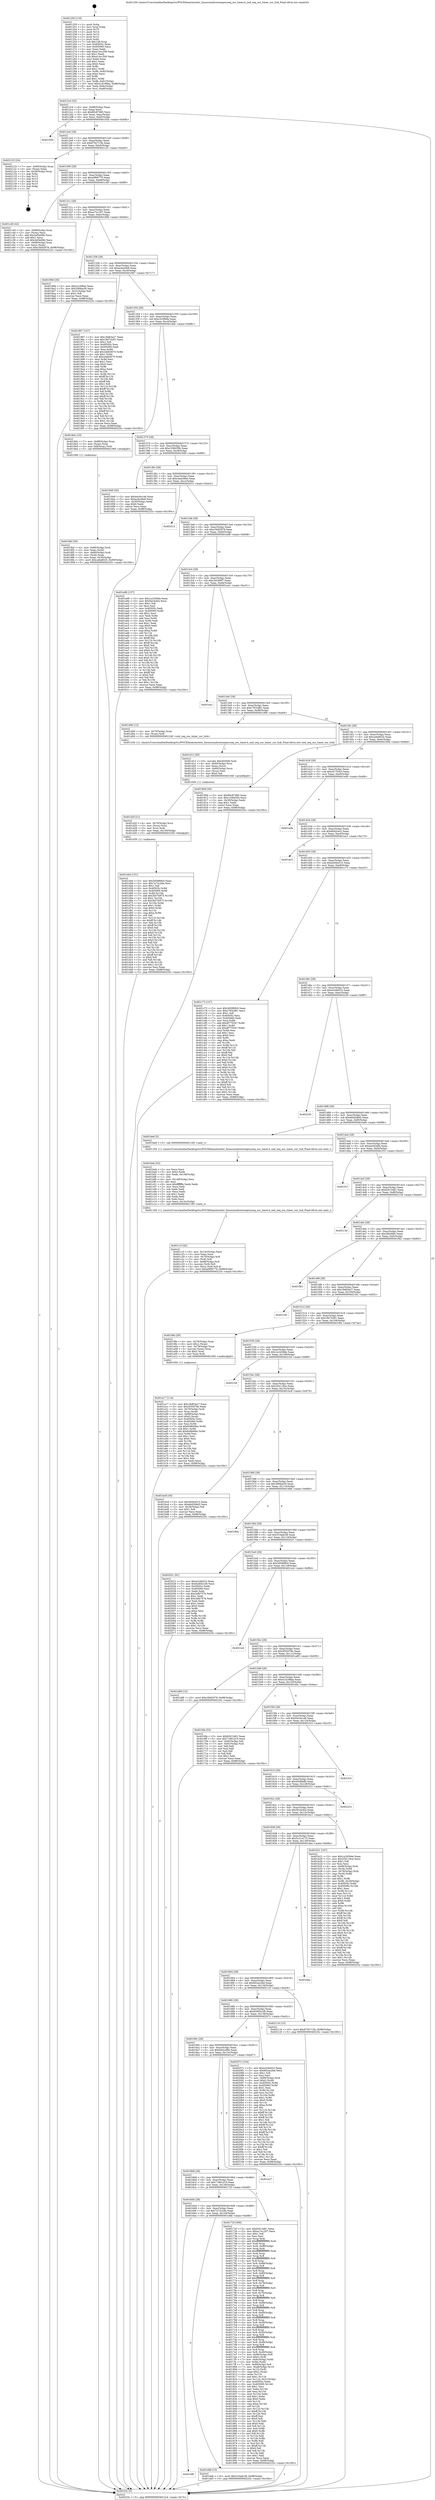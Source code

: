 digraph "0x401250" {
  label = "0x401250 (/mnt/c/Users/mathe/Desktop/tcc/POCII/binaries/extr_linuxsoundcoreseqossseq_oss_timer.h_snd_seq_oss_timer_cur_tick_Final-ollvm.out::main(0))"
  labelloc = "t"
  node[shape=record]

  Entry [label="",width=0.3,height=0.3,shape=circle,fillcolor=black,style=filled]
  "0x4012c4" [label="{
     0x4012c4 [32]\l
     | [instrs]\l
     &nbsp;&nbsp;0x4012c4 \<+6\>: mov -0x98(%rbp),%eax\l
     &nbsp;&nbsp;0x4012ca \<+2\>: mov %eax,%ecx\l
     &nbsp;&nbsp;0x4012cc \<+6\>: sub $0x80c87d85,%ecx\l
     &nbsp;&nbsp;0x4012d2 \<+6\>: mov %eax,-0xac(%rbp)\l
     &nbsp;&nbsp;0x4012d8 \<+6\>: mov %ecx,-0xb0(%rbp)\l
     &nbsp;&nbsp;0x4012de \<+6\>: je 000000000040192b \<main+0x6db\>\l
  }"]
  "0x40192b" [label="{
     0x40192b\l
  }", style=dashed]
  "0x4012e4" [label="{
     0x4012e4 [28]\l
     | [instrs]\l
     &nbsp;&nbsp;0x4012e4 \<+5\>: jmp 00000000004012e9 \<main+0x99\>\l
     &nbsp;&nbsp;0x4012e9 \<+6\>: mov -0xac(%rbp),%eax\l
     &nbsp;&nbsp;0x4012ef \<+5\>: sub $0x8792713b,%eax\l
     &nbsp;&nbsp;0x4012f4 \<+6\>: mov %eax,-0xb4(%rbp)\l
     &nbsp;&nbsp;0x4012fa \<+6\>: je 0000000000402125 \<main+0xed5\>\l
  }"]
  Exit [label="",width=0.3,height=0.3,shape=circle,fillcolor=black,style=filled,peripheries=2]
  "0x402125" [label="{
     0x402125 [24]\l
     | [instrs]\l
     &nbsp;&nbsp;0x402125 \<+7\>: mov -0x90(%rbp),%rax\l
     &nbsp;&nbsp;0x40212c \<+2\>: mov (%rax),%eax\l
     &nbsp;&nbsp;0x40212e \<+4\>: lea -0x28(%rbp),%rsp\l
     &nbsp;&nbsp;0x402132 \<+1\>: pop %rbx\l
     &nbsp;&nbsp;0x402133 \<+2\>: pop %r12\l
     &nbsp;&nbsp;0x402135 \<+2\>: pop %r13\l
     &nbsp;&nbsp;0x402137 \<+2\>: pop %r14\l
     &nbsp;&nbsp;0x402139 \<+2\>: pop %r15\l
     &nbsp;&nbsp;0x40213b \<+1\>: pop %rbp\l
     &nbsp;&nbsp;0x40213c \<+1\>: ret\l
  }"]
  "0x401300" [label="{
     0x401300 [28]\l
     | [instrs]\l
     &nbsp;&nbsp;0x401300 \<+5\>: jmp 0000000000401305 \<main+0xb5\>\l
     &nbsp;&nbsp;0x401305 \<+6\>: mov -0xac(%rbp),%eax\l
     &nbsp;&nbsp;0x40130b \<+5\>: sub $0xa0f06779,%eax\l
     &nbsp;&nbsp;0x401310 \<+6\>: mov %eax,-0xb8(%rbp)\l
     &nbsp;&nbsp;0x401316 \<+6\>: je 0000000000401c49 \<main+0x9f9\>\l
  }"]
  "0x4016f0" [label="{
     0x4016f0\l
  }", style=dashed]
  "0x401c49" [label="{
     0x401c49 [42]\l
     | [instrs]\l
     &nbsp;&nbsp;0x401c49 \<+4\>: mov -0x68(%rbp),%rax\l
     &nbsp;&nbsp;0x401c4d \<+2\>: mov (%rax),%ecx\l
     &nbsp;&nbsp;0x401c4f \<+6\>: add $0x2ef3e08b,%ecx\l
     &nbsp;&nbsp;0x401c55 \<+3\>: add $0x1,%ecx\l
     &nbsp;&nbsp;0x401c58 \<+6\>: sub $0x2ef3e08b,%ecx\l
     &nbsp;&nbsp;0x401c5e \<+4\>: mov -0x68(%rbp),%rax\l
     &nbsp;&nbsp;0x401c62 \<+2\>: mov %ecx,(%rax)\l
     &nbsp;&nbsp;0x401c64 \<+10\>: movl $0xc5b92978,-0x98(%rbp)\l
     &nbsp;&nbsp;0x401c6e \<+5\>: jmp 000000000040225c \<main+0x100c\>\l
  }"]
  "0x40131c" [label="{
     0x40131c [28]\l
     | [instrs]\l
     &nbsp;&nbsp;0x40131c \<+5\>: jmp 0000000000401321 \<main+0xd1\>\l
     &nbsp;&nbsp;0x401321 \<+6\>: mov -0xac(%rbp),%eax\l
     &nbsp;&nbsp;0x401327 \<+5\>: sub $0xac7e1207,%eax\l
     &nbsp;&nbsp;0x40132c \<+6\>: mov %eax,-0xbc(%rbp)\l
     &nbsp;&nbsp;0x401332 \<+6\>: je 000000000040189d \<main+0x64d\>\l
  }"]
  "0x401ddb" [label="{
     0x401ddb [15]\l
     | [instrs]\l
     &nbsp;&nbsp;0x401ddb \<+10\>: movl $0x310adc38,-0x98(%rbp)\l
     &nbsp;&nbsp;0x401de5 \<+5\>: jmp 000000000040225c \<main+0x100c\>\l
  }"]
  "0x40189d" [label="{
     0x40189d [30]\l
     | [instrs]\l
     &nbsp;&nbsp;0x40189d \<+5\>: mov $0xc2c5f9da,%eax\l
     &nbsp;&nbsp;0x4018a2 \<+5\>: mov $0x30f4ba30,%ecx\l
     &nbsp;&nbsp;0x4018a7 \<+3\>: mov -0x31(%rbp),%dl\l
     &nbsp;&nbsp;0x4018aa \<+3\>: test $0x1,%dl\l
     &nbsp;&nbsp;0x4018ad \<+3\>: cmovne %ecx,%eax\l
     &nbsp;&nbsp;0x4018b0 \<+6\>: mov %eax,-0x98(%rbp)\l
     &nbsp;&nbsp;0x4018b6 \<+5\>: jmp 000000000040225c \<main+0x100c\>\l
  }"]
  "0x401338" [label="{
     0x401338 [28]\l
     | [instrs]\l
     &nbsp;&nbsp;0x401338 \<+5\>: jmp 000000000040133d \<main+0xed\>\l
     &nbsp;&nbsp;0x40133d \<+6\>: mov -0xac(%rbp),%eax\l
     &nbsp;&nbsp;0x401343 \<+5\>: sub $0xacdce9e8,%eax\l
     &nbsp;&nbsp;0x401348 \<+6\>: mov %eax,-0xc0(%rbp)\l
     &nbsp;&nbsp;0x40134e \<+6\>: je 0000000000401967 \<main+0x717\>\l
  }"]
  "0x401d44" [label="{
     0x401d44 [151]\l
     | [instrs]\l
     &nbsp;&nbsp;0x401d44 \<+5\>: mov $0x3d5989c0,%eax\l
     &nbsp;&nbsp;0x401d49 \<+5\>: mov $0x7a72c2de,%esi\l
     &nbsp;&nbsp;0x401d4e \<+2\>: mov $0x1,%dl\l
     &nbsp;&nbsp;0x401d50 \<+8\>: mov 0x40505c,%r8d\l
     &nbsp;&nbsp;0x401d58 \<+8\>: mov 0x405060,%r9d\l
     &nbsp;&nbsp;0x401d60 \<+3\>: mov %r8d,%r10d\l
     &nbsp;&nbsp;0x401d63 \<+7\>: add $0x3b57b975,%r10d\l
     &nbsp;&nbsp;0x401d6a \<+4\>: sub $0x1,%r10d\l
     &nbsp;&nbsp;0x401d6e \<+7\>: sub $0x3b57b975,%r10d\l
     &nbsp;&nbsp;0x401d75 \<+4\>: imul %r10d,%r8d\l
     &nbsp;&nbsp;0x401d79 \<+4\>: and $0x1,%r8d\l
     &nbsp;&nbsp;0x401d7d \<+4\>: cmp $0x0,%r8d\l
     &nbsp;&nbsp;0x401d81 \<+4\>: sete %r11b\l
     &nbsp;&nbsp;0x401d85 \<+4\>: cmp $0xa,%r9d\l
     &nbsp;&nbsp;0x401d89 \<+3\>: setl %bl\l
     &nbsp;&nbsp;0x401d8c \<+3\>: mov %r11b,%r14b\l
     &nbsp;&nbsp;0x401d8f \<+4\>: xor $0xff,%r14b\l
     &nbsp;&nbsp;0x401d93 \<+3\>: mov %bl,%r15b\l
     &nbsp;&nbsp;0x401d96 \<+4\>: xor $0xff,%r15b\l
     &nbsp;&nbsp;0x401d9a \<+3\>: xor $0x0,%dl\l
     &nbsp;&nbsp;0x401d9d \<+3\>: mov %r14b,%r12b\l
     &nbsp;&nbsp;0x401da0 \<+4\>: and $0x0,%r12b\l
     &nbsp;&nbsp;0x401da4 \<+3\>: and %dl,%r11b\l
     &nbsp;&nbsp;0x401da7 \<+3\>: mov %r15b,%r13b\l
     &nbsp;&nbsp;0x401daa \<+4\>: and $0x0,%r13b\l
     &nbsp;&nbsp;0x401dae \<+2\>: and %dl,%bl\l
     &nbsp;&nbsp;0x401db0 \<+3\>: or %r11b,%r12b\l
     &nbsp;&nbsp;0x401db3 \<+3\>: or %bl,%r13b\l
     &nbsp;&nbsp;0x401db6 \<+3\>: xor %r13b,%r12b\l
     &nbsp;&nbsp;0x401db9 \<+3\>: or %r15b,%r14b\l
     &nbsp;&nbsp;0x401dbc \<+4\>: xor $0xff,%r14b\l
     &nbsp;&nbsp;0x401dc0 \<+3\>: or $0x0,%dl\l
     &nbsp;&nbsp;0x401dc3 \<+3\>: and %dl,%r14b\l
     &nbsp;&nbsp;0x401dc6 \<+3\>: or %r14b,%r12b\l
     &nbsp;&nbsp;0x401dc9 \<+4\>: test $0x1,%r12b\l
     &nbsp;&nbsp;0x401dcd \<+3\>: cmovne %esi,%eax\l
     &nbsp;&nbsp;0x401dd0 \<+6\>: mov %eax,-0x98(%rbp)\l
     &nbsp;&nbsp;0x401dd6 \<+5\>: jmp 000000000040225c \<main+0x100c\>\l
  }"]
  "0x401967" [label="{
     0x401967 [147]\l
     | [instrs]\l
     &nbsp;&nbsp;0x401967 \<+5\>: mov $0x18d63a27,%eax\l
     &nbsp;&nbsp;0x40196c \<+5\>: mov $0x18d74281,%ecx\l
     &nbsp;&nbsp;0x401971 \<+2\>: mov $0x1,%dl\l
     &nbsp;&nbsp;0x401973 \<+7\>: mov 0x40505c,%esi\l
     &nbsp;&nbsp;0x40197a \<+7\>: mov 0x405060,%edi\l
     &nbsp;&nbsp;0x401981 \<+3\>: mov %esi,%r8d\l
     &nbsp;&nbsp;0x401984 \<+7\>: add $0x2ddb5675,%r8d\l
     &nbsp;&nbsp;0x40198b \<+4\>: sub $0x1,%r8d\l
     &nbsp;&nbsp;0x40198f \<+7\>: sub $0x2ddb5675,%r8d\l
     &nbsp;&nbsp;0x401996 \<+4\>: imul %r8d,%esi\l
     &nbsp;&nbsp;0x40199a \<+3\>: and $0x1,%esi\l
     &nbsp;&nbsp;0x40199d \<+3\>: cmp $0x0,%esi\l
     &nbsp;&nbsp;0x4019a0 \<+4\>: sete %r9b\l
     &nbsp;&nbsp;0x4019a4 \<+3\>: cmp $0xa,%edi\l
     &nbsp;&nbsp;0x4019a7 \<+4\>: setl %r10b\l
     &nbsp;&nbsp;0x4019ab \<+3\>: mov %r9b,%r11b\l
     &nbsp;&nbsp;0x4019ae \<+4\>: xor $0xff,%r11b\l
     &nbsp;&nbsp;0x4019b2 \<+3\>: mov %r10b,%bl\l
     &nbsp;&nbsp;0x4019b5 \<+3\>: xor $0xff,%bl\l
     &nbsp;&nbsp;0x4019b8 \<+3\>: xor $0x1,%dl\l
     &nbsp;&nbsp;0x4019bb \<+3\>: mov %r11b,%r14b\l
     &nbsp;&nbsp;0x4019be \<+4\>: and $0xff,%r14b\l
     &nbsp;&nbsp;0x4019c2 \<+3\>: and %dl,%r9b\l
     &nbsp;&nbsp;0x4019c5 \<+3\>: mov %bl,%r15b\l
     &nbsp;&nbsp;0x4019c8 \<+4\>: and $0xff,%r15b\l
     &nbsp;&nbsp;0x4019cc \<+3\>: and %dl,%r10b\l
     &nbsp;&nbsp;0x4019cf \<+3\>: or %r9b,%r14b\l
     &nbsp;&nbsp;0x4019d2 \<+3\>: or %r10b,%r15b\l
     &nbsp;&nbsp;0x4019d5 \<+3\>: xor %r15b,%r14b\l
     &nbsp;&nbsp;0x4019d8 \<+3\>: or %bl,%r11b\l
     &nbsp;&nbsp;0x4019db \<+4\>: xor $0xff,%r11b\l
     &nbsp;&nbsp;0x4019df \<+3\>: or $0x1,%dl\l
     &nbsp;&nbsp;0x4019e2 \<+3\>: and %dl,%r11b\l
     &nbsp;&nbsp;0x4019e5 \<+3\>: or %r11b,%r14b\l
     &nbsp;&nbsp;0x4019e8 \<+4\>: test $0x1,%r14b\l
     &nbsp;&nbsp;0x4019ec \<+3\>: cmovne %ecx,%eax\l
     &nbsp;&nbsp;0x4019ef \<+6\>: mov %eax,-0x98(%rbp)\l
     &nbsp;&nbsp;0x4019f5 \<+5\>: jmp 000000000040225c \<main+0x100c\>\l
  }"]
  "0x401354" [label="{
     0x401354 [28]\l
     | [instrs]\l
     &nbsp;&nbsp;0x401354 \<+5\>: jmp 0000000000401359 \<main+0x109\>\l
     &nbsp;&nbsp;0x401359 \<+6\>: mov -0xac(%rbp),%eax\l
     &nbsp;&nbsp;0x40135f \<+5\>: sub $0xc2c5f9da,%eax\l
     &nbsp;&nbsp;0x401364 \<+6\>: mov %eax,-0xc4(%rbp)\l
     &nbsp;&nbsp;0x40136a \<+6\>: je 00000000004018dc \<main+0x68c\>\l
  }"]
  "0x401d2f" [label="{
     0x401d2f [21]\l
     | [instrs]\l
     &nbsp;&nbsp;0x401d2f \<+4\>: mov -0x70(%rbp),%rcx\l
     &nbsp;&nbsp;0x401d33 \<+3\>: mov (%rcx),%rcx\l
     &nbsp;&nbsp;0x401d36 \<+3\>: mov %rcx,%rdi\l
     &nbsp;&nbsp;0x401d39 \<+6\>: mov %eax,-0x150(%rbp)\l
     &nbsp;&nbsp;0x401d3f \<+5\>: call 0000000000401030 \<free@plt\>\l
     | [calls]\l
     &nbsp;&nbsp;0x401030 \{1\} (unknown)\l
  }"]
  "0x4018dc" [label="{
     0x4018dc [19]\l
     | [instrs]\l
     &nbsp;&nbsp;0x4018dc \<+7\>: mov -0x88(%rbp),%rax\l
     &nbsp;&nbsp;0x4018e3 \<+3\>: mov (%rax),%rax\l
     &nbsp;&nbsp;0x4018e6 \<+4\>: mov 0x8(%rax),%rdi\l
     &nbsp;&nbsp;0x4018ea \<+5\>: call 0000000000401060 \<atoi@plt\>\l
     | [calls]\l
     &nbsp;&nbsp;0x401060 \{1\} (unknown)\l
  }"]
  "0x401370" [label="{
     0x401370 [28]\l
     | [instrs]\l
     &nbsp;&nbsp;0x401370 \<+5\>: jmp 0000000000401375 \<main+0x125\>\l
     &nbsp;&nbsp;0x401375 \<+6\>: mov -0xac(%rbp),%eax\l
     &nbsp;&nbsp;0x40137b \<+5\>: sub $0xc338455b,%eax\l
     &nbsp;&nbsp;0x401380 \<+6\>: mov %eax,-0xc8(%rbp)\l
     &nbsp;&nbsp;0x401386 \<+6\>: je 0000000000401949 \<main+0x6f9\>\l
  }"]
  "0x401d12" [label="{
     0x401d12 [29]\l
     | [instrs]\l
     &nbsp;&nbsp;0x401d12 \<+10\>: movabs $0x4030d6,%rdi\l
     &nbsp;&nbsp;0x401d1c \<+4\>: mov -0x60(%rbp),%rcx\l
     &nbsp;&nbsp;0x401d20 \<+2\>: mov %eax,(%rcx)\l
     &nbsp;&nbsp;0x401d22 \<+4\>: mov -0x60(%rbp),%rcx\l
     &nbsp;&nbsp;0x401d26 \<+2\>: mov (%rcx),%esi\l
     &nbsp;&nbsp;0x401d28 \<+2\>: mov $0x0,%al\l
     &nbsp;&nbsp;0x401d2a \<+5\>: call 0000000000401040 \<printf@plt\>\l
     | [calls]\l
     &nbsp;&nbsp;0x401040 \{1\} (unknown)\l
  }"]
  "0x401949" [label="{
     0x401949 [30]\l
     | [instrs]\l
     &nbsp;&nbsp;0x401949 \<+5\>: mov $0x44c0e1e6,%eax\l
     &nbsp;&nbsp;0x40194e \<+5\>: mov $0xacdce9e8,%ecx\l
     &nbsp;&nbsp;0x401953 \<+3\>: mov -0x30(%rbp),%edx\l
     &nbsp;&nbsp;0x401956 \<+3\>: cmp $0x0,%edx\l
     &nbsp;&nbsp;0x401959 \<+3\>: cmove %ecx,%eax\l
     &nbsp;&nbsp;0x40195c \<+6\>: mov %eax,-0x98(%rbp)\l
     &nbsp;&nbsp;0x401962 \<+5\>: jmp 000000000040225c \<main+0x100c\>\l
  }"]
  "0x40138c" [label="{
     0x40138c [28]\l
     | [instrs]\l
     &nbsp;&nbsp;0x40138c \<+5\>: jmp 0000000000401391 \<main+0x141\>\l
     &nbsp;&nbsp;0x401391 \<+6\>: mov -0xac(%rbp),%eax\l
     &nbsp;&nbsp;0x401397 \<+5\>: sub $0xc4a438ed,%eax\l
     &nbsp;&nbsp;0x40139c \<+6\>: mov %eax,-0xcc(%rbp)\l
     &nbsp;&nbsp;0x4013a2 \<+6\>: je 0000000000402012 \<main+0xdc2\>\l
  }"]
  "0x401c1f" [label="{
     0x401c1f [42]\l
     | [instrs]\l
     &nbsp;&nbsp;0x401c1f \<+6\>: mov -0x14c(%rbp),%ecx\l
     &nbsp;&nbsp;0x401c25 \<+3\>: imul %eax,%ecx\l
     &nbsp;&nbsp;0x401c28 \<+4\>: mov -0x70(%rbp),%r8\l
     &nbsp;&nbsp;0x401c2c \<+3\>: mov (%r8),%r8\l
     &nbsp;&nbsp;0x401c2f \<+4\>: mov -0x68(%rbp),%r9\l
     &nbsp;&nbsp;0x401c33 \<+3\>: movslq (%r9),%r9\l
     &nbsp;&nbsp;0x401c36 \<+4\>: mov %ecx,(%r8,%r9,4)\l
     &nbsp;&nbsp;0x401c3a \<+10\>: movl $0xa0f06779,-0x98(%rbp)\l
     &nbsp;&nbsp;0x401c44 \<+5\>: jmp 000000000040225c \<main+0x100c\>\l
  }"]
  "0x402012" [label="{
     0x402012\l
  }", style=dashed]
  "0x4013a8" [label="{
     0x4013a8 [28]\l
     | [instrs]\l
     &nbsp;&nbsp;0x4013a8 \<+5\>: jmp 00000000004013ad \<main+0x15d\>\l
     &nbsp;&nbsp;0x4013ad \<+6\>: mov -0xac(%rbp),%eax\l
     &nbsp;&nbsp;0x4013b3 \<+5\>: sub $0xc5b92978,%eax\l
     &nbsp;&nbsp;0x4013b8 \<+6\>: mov %eax,-0xd0(%rbp)\l
     &nbsp;&nbsp;0x4013be \<+6\>: je 0000000000401a98 \<main+0x848\>\l
  }"]
  "0x401beb" [label="{
     0x401beb [52]\l
     | [instrs]\l
     &nbsp;&nbsp;0x401beb \<+2\>: xor %ecx,%ecx\l
     &nbsp;&nbsp;0x401bed \<+5\>: mov $0x2,%edx\l
     &nbsp;&nbsp;0x401bf2 \<+6\>: mov %edx,-0x148(%rbp)\l
     &nbsp;&nbsp;0x401bf8 \<+1\>: cltd\l
     &nbsp;&nbsp;0x401bf9 \<+6\>: mov -0x148(%rbp),%esi\l
     &nbsp;&nbsp;0x401bff \<+2\>: idiv %esi\l
     &nbsp;&nbsp;0x401c01 \<+6\>: imul $0xfffffffe,%edx,%edx\l
     &nbsp;&nbsp;0x401c07 \<+2\>: mov %ecx,%edi\l
     &nbsp;&nbsp;0x401c09 \<+2\>: sub %edx,%edi\l
     &nbsp;&nbsp;0x401c0b \<+2\>: mov %ecx,%edx\l
     &nbsp;&nbsp;0x401c0d \<+3\>: sub $0x1,%edx\l
     &nbsp;&nbsp;0x401c10 \<+2\>: add %edx,%edi\l
     &nbsp;&nbsp;0x401c12 \<+2\>: sub %edi,%ecx\l
     &nbsp;&nbsp;0x401c14 \<+6\>: mov %ecx,-0x14c(%rbp)\l
     &nbsp;&nbsp;0x401c1a \<+5\>: call 0000000000401160 \<next_i\>\l
     | [calls]\l
     &nbsp;&nbsp;0x401160 \{1\} (/mnt/c/Users/mathe/Desktop/tcc/POCII/binaries/extr_linuxsoundcoreseqossseq_oss_timer.h_snd_seq_oss_timer_cur_tick_Final-ollvm.out::next_i)\l
  }"]
  "0x401a98" [label="{
     0x401a98 [137]\l
     | [instrs]\l
     &nbsp;&nbsp;0x401a98 \<+5\>: mov $0x1a1b59de,%eax\l
     &nbsp;&nbsp;0x401a9d \<+5\>: mov $0x5b24cfcb,%ecx\l
     &nbsp;&nbsp;0x401aa2 \<+2\>: mov $0x1,%dl\l
     &nbsp;&nbsp;0x401aa4 \<+2\>: xor %esi,%esi\l
     &nbsp;&nbsp;0x401aa6 \<+7\>: mov 0x40505c,%edi\l
     &nbsp;&nbsp;0x401aad \<+8\>: mov 0x405060,%r8d\l
     &nbsp;&nbsp;0x401ab5 \<+3\>: sub $0x1,%esi\l
     &nbsp;&nbsp;0x401ab8 \<+3\>: mov %edi,%r9d\l
     &nbsp;&nbsp;0x401abb \<+3\>: add %esi,%r9d\l
     &nbsp;&nbsp;0x401abe \<+4\>: imul %r9d,%edi\l
     &nbsp;&nbsp;0x401ac2 \<+3\>: and $0x1,%edi\l
     &nbsp;&nbsp;0x401ac5 \<+3\>: cmp $0x0,%edi\l
     &nbsp;&nbsp;0x401ac8 \<+4\>: sete %r10b\l
     &nbsp;&nbsp;0x401acc \<+4\>: cmp $0xa,%r8d\l
     &nbsp;&nbsp;0x401ad0 \<+4\>: setl %r11b\l
     &nbsp;&nbsp;0x401ad4 \<+3\>: mov %r10b,%bl\l
     &nbsp;&nbsp;0x401ad7 \<+3\>: xor $0xff,%bl\l
     &nbsp;&nbsp;0x401ada \<+3\>: mov %r11b,%r14b\l
     &nbsp;&nbsp;0x401add \<+4\>: xor $0xff,%r14b\l
     &nbsp;&nbsp;0x401ae1 \<+3\>: xor $0x0,%dl\l
     &nbsp;&nbsp;0x401ae4 \<+3\>: mov %bl,%r15b\l
     &nbsp;&nbsp;0x401ae7 \<+4\>: and $0x0,%r15b\l
     &nbsp;&nbsp;0x401aeb \<+3\>: and %dl,%r10b\l
     &nbsp;&nbsp;0x401aee \<+3\>: mov %r14b,%r12b\l
     &nbsp;&nbsp;0x401af1 \<+4\>: and $0x0,%r12b\l
     &nbsp;&nbsp;0x401af5 \<+3\>: and %dl,%r11b\l
     &nbsp;&nbsp;0x401af8 \<+3\>: or %r10b,%r15b\l
     &nbsp;&nbsp;0x401afb \<+3\>: or %r11b,%r12b\l
     &nbsp;&nbsp;0x401afe \<+3\>: xor %r12b,%r15b\l
     &nbsp;&nbsp;0x401b01 \<+3\>: or %r14b,%bl\l
     &nbsp;&nbsp;0x401b04 \<+3\>: xor $0xff,%bl\l
     &nbsp;&nbsp;0x401b07 \<+3\>: or $0x0,%dl\l
     &nbsp;&nbsp;0x401b0a \<+2\>: and %dl,%bl\l
     &nbsp;&nbsp;0x401b0c \<+3\>: or %bl,%r15b\l
     &nbsp;&nbsp;0x401b0f \<+4\>: test $0x1,%r15b\l
     &nbsp;&nbsp;0x401b13 \<+3\>: cmovne %ecx,%eax\l
     &nbsp;&nbsp;0x401b16 \<+6\>: mov %eax,-0x98(%rbp)\l
     &nbsp;&nbsp;0x401b1c \<+5\>: jmp 000000000040225c \<main+0x100c\>\l
  }"]
  "0x4013c4" [label="{
     0x4013c4 [28]\l
     | [instrs]\l
     &nbsp;&nbsp;0x4013c4 \<+5\>: jmp 00000000004013c9 \<main+0x179\>\l
     &nbsp;&nbsp;0x4013c9 \<+6\>: mov -0xac(%rbp),%eax\l
     &nbsp;&nbsp;0x4013cf \<+5\>: sub $0xc5e306f7,%eax\l
     &nbsp;&nbsp;0x4013d4 \<+6\>: mov %eax,-0xd4(%rbp)\l
     &nbsp;&nbsp;0x4013da \<+6\>: je 0000000000401ea1 \<main+0xc51\>\l
  }"]
  "0x401a17" [label="{
     0x401a17 [114]\l
     | [instrs]\l
     &nbsp;&nbsp;0x401a17 \<+5\>: mov $0x18d63a27,%ecx\l
     &nbsp;&nbsp;0x401a1c \<+5\>: mov $0x3f35d78e,%edx\l
     &nbsp;&nbsp;0x401a21 \<+4\>: mov -0x70(%rbp),%rdi\l
     &nbsp;&nbsp;0x401a25 \<+3\>: mov %rax,(%rdi)\l
     &nbsp;&nbsp;0x401a28 \<+4\>: mov -0x68(%rbp),%rax\l
     &nbsp;&nbsp;0x401a2c \<+6\>: movl $0x0,(%rax)\l
     &nbsp;&nbsp;0x401a32 \<+7\>: mov 0x40505c,%esi\l
     &nbsp;&nbsp;0x401a39 \<+8\>: mov 0x405060,%r8d\l
     &nbsp;&nbsp;0x401a41 \<+3\>: mov %esi,%r9d\l
     &nbsp;&nbsp;0x401a44 \<+7\>: sub $0x6c8b94bc,%r9d\l
     &nbsp;&nbsp;0x401a4b \<+4\>: sub $0x1,%r9d\l
     &nbsp;&nbsp;0x401a4f \<+7\>: add $0x6c8b94bc,%r9d\l
     &nbsp;&nbsp;0x401a56 \<+4\>: imul %r9d,%esi\l
     &nbsp;&nbsp;0x401a5a \<+3\>: and $0x1,%esi\l
     &nbsp;&nbsp;0x401a5d \<+3\>: cmp $0x0,%esi\l
     &nbsp;&nbsp;0x401a60 \<+4\>: sete %r10b\l
     &nbsp;&nbsp;0x401a64 \<+4\>: cmp $0xa,%r8d\l
     &nbsp;&nbsp;0x401a68 \<+4\>: setl %r11b\l
     &nbsp;&nbsp;0x401a6c \<+3\>: mov %r10b,%bl\l
     &nbsp;&nbsp;0x401a6f \<+3\>: and %r11b,%bl\l
     &nbsp;&nbsp;0x401a72 \<+3\>: xor %r11b,%r10b\l
     &nbsp;&nbsp;0x401a75 \<+3\>: or %r10b,%bl\l
     &nbsp;&nbsp;0x401a78 \<+3\>: test $0x1,%bl\l
     &nbsp;&nbsp;0x401a7b \<+3\>: cmovne %edx,%ecx\l
     &nbsp;&nbsp;0x401a7e \<+6\>: mov %ecx,-0x98(%rbp)\l
     &nbsp;&nbsp;0x401a84 \<+5\>: jmp 000000000040225c \<main+0x100c\>\l
  }"]
  "0x401ea1" [label="{
     0x401ea1\l
  }", style=dashed]
  "0x4013e0" [label="{
     0x4013e0 [28]\l
     | [instrs]\l
     &nbsp;&nbsp;0x4013e0 \<+5\>: jmp 00000000004013e5 \<main+0x195\>\l
     &nbsp;&nbsp;0x4013e5 \<+6\>: mov -0xac(%rbp),%eax\l
     &nbsp;&nbsp;0x4013eb \<+5\>: sub $0xc763cd81,%eax\l
     &nbsp;&nbsp;0x4013f0 \<+6\>: mov %eax,-0xd8(%rbp)\l
     &nbsp;&nbsp;0x4013f6 \<+6\>: je 0000000000401d06 \<main+0xab6\>\l
  }"]
  "0x4018ef" [label="{
     0x4018ef [30]\l
     | [instrs]\l
     &nbsp;&nbsp;0x4018ef \<+4\>: mov -0x80(%rbp),%rdi\l
     &nbsp;&nbsp;0x4018f3 \<+2\>: mov %eax,(%rdi)\l
     &nbsp;&nbsp;0x4018f5 \<+4\>: mov -0x80(%rbp),%rdi\l
     &nbsp;&nbsp;0x4018f9 \<+2\>: mov (%rdi),%eax\l
     &nbsp;&nbsp;0x4018fb \<+3\>: mov %eax,-0x30(%rbp)\l
     &nbsp;&nbsp;0x4018fe \<+10\>: movl $0xca6a8025,-0x98(%rbp)\l
     &nbsp;&nbsp;0x401908 \<+5\>: jmp 000000000040225c \<main+0x100c\>\l
  }"]
  "0x401d06" [label="{
     0x401d06 [12]\l
     | [instrs]\l
     &nbsp;&nbsp;0x401d06 \<+4\>: mov -0x70(%rbp),%rax\l
     &nbsp;&nbsp;0x401d0a \<+3\>: mov (%rax),%rdi\l
     &nbsp;&nbsp;0x401d0d \<+5\>: call 0000000000401240 \<snd_seq_oss_timer_cur_tick\>\l
     | [calls]\l
     &nbsp;&nbsp;0x401240 \{1\} (/mnt/c/Users/mathe/Desktop/tcc/POCII/binaries/extr_linuxsoundcoreseqossseq_oss_timer.h_snd_seq_oss_timer_cur_tick_Final-ollvm.out::snd_seq_oss_timer_cur_tick)\l
  }"]
  "0x4013fc" [label="{
     0x4013fc [28]\l
     | [instrs]\l
     &nbsp;&nbsp;0x4013fc \<+5\>: jmp 0000000000401401 \<main+0x1b1\>\l
     &nbsp;&nbsp;0x401401 \<+6\>: mov -0xac(%rbp),%eax\l
     &nbsp;&nbsp;0x401407 \<+5\>: sub $0xca6a8025,%eax\l
     &nbsp;&nbsp;0x40140c \<+6\>: mov %eax,-0xdc(%rbp)\l
     &nbsp;&nbsp;0x401412 \<+6\>: je 000000000040190d \<main+0x6bd\>\l
  }"]
  "0x4016d4" [label="{
     0x4016d4 [28]\l
     | [instrs]\l
     &nbsp;&nbsp;0x4016d4 \<+5\>: jmp 00000000004016d9 \<main+0x489\>\l
     &nbsp;&nbsp;0x4016d9 \<+6\>: mov -0xac(%rbp),%eax\l
     &nbsp;&nbsp;0x4016df \<+5\>: sub $0x7a72c2de,%eax\l
     &nbsp;&nbsp;0x4016e4 \<+6\>: mov %eax,-0x144(%rbp)\l
     &nbsp;&nbsp;0x4016ea \<+6\>: je 0000000000401ddb \<main+0xb8b\>\l
  }"]
  "0x40190d" [label="{
     0x40190d [30]\l
     | [instrs]\l
     &nbsp;&nbsp;0x40190d \<+5\>: mov $0x80c87d85,%eax\l
     &nbsp;&nbsp;0x401912 \<+5\>: mov $0xc338455b,%ecx\l
     &nbsp;&nbsp;0x401917 \<+3\>: mov -0x30(%rbp),%edx\l
     &nbsp;&nbsp;0x40191a \<+3\>: cmp $0x1,%edx\l
     &nbsp;&nbsp;0x40191d \<+3\>: cmovl %ecx,%eax\l
     &nbsp;&nbsp;0x401920 \<+6\>: mov %eax,-0x98(%rbp)\l
     &nbsp;&nbsp;0x401926 \<+5\>: jmp 000000000040225c \<main+0x100c\>\l
  }"]
  "0x401418" [label="{
     0x401418 [28]\l
     | [instrs]\l
     &nbsp;&nbsp;0x401418 \<+5\>: jmp 000000000040141d \<main+0x1cd\>\l
     &nbsp;&nbsp;0x40141d \<+6\>: mov -0xac(%rbp),%eax\l
     &nbsp;&nbsp;0x401423 \<+5\>: sub $0xcf1750e3,%eax\l
     &nbsp;&nbsp;0x401428 \<+6\>: mov %eax,-0xe0(%rbp)\l
     &nbsp;&nbsp;0x40142e \<+6\>: je 0000000000401e4b \<main+0xbfb\>\l
  }"]
  "0x40172f" [label="{
     0x40172f [366]\l
     | [instrs]\l
     &nbsp;&nbsp;0x40172f \<+5\>: mov $0xfc913481,%eax\l
     &nbsp;&nbsp;0x401734 \<+5\>: mov $0xac7e1207,%ecx\l
     &nbsp;&nbsp;0x401739 \<+2\>: mov $0x1,%dl\l
     &nbsp;&nbsp;0x40173b \<+2\>: xor %esi,%esi\l
     &nbsp;&nbsp;0x40173d \<+3\>: mov %rsp,%rdi\l
     &nbsp;&nbsp;0x401740 \<+4\>: add $0xfffffffffffffff0,%rdi\l
     &nbsp;&nbsp;0x401744 \<+3\>: mov %rdi,%rsp\l
     &nbsp;&nbsp;0x401747 \<+7\>: mov %rdi,-0x90(%rbp)\l
     &nbsp;&nbsp;0x40174e \<+3\>: mov %rsp,%rdi\l
     &nbsp;&nbsp;0x401751 \<+4\>: add $0xfffffffffffffff0,%rdi\l
     &nbsp;&nbsp;0x401755 \<+3\>: mov %rdi,%rsp\l
     &nbsp;&nbsp;0x401758 \<+3\>: mov %rsp,%r8\l
     &nbsp;&nbsp;0x40175b \<+4\>: add $0xfffffffffffffff0,%r8\l
     &nbsp;&nbsp;0x40175f \<+3\>: mov %r8,%rsp\l
     &nbsp;&nbsp;0x401762 \<+7\>: mov %r8,-0x88(%rbp)\l
     &nbsp;&nbsp;0x401769 \<+3\>: mov %rsp,%r8\l
     &nbsp;&nbsp;0x40176c \<+4\>: add $0xfffffffffffffff0,%r8\l
     &nbsp;&nbsp;0x401770 \<+3\>: mov %r8,%rsp\l
     &nbsp;&nbsp;0x401773 \<+4\>: mov %r8,-0x80(%rbp)\l
     &nbsp;&nbsp;0x401777 \<+3\>: mov %rsp,%r8\l
     &nbsp;&nbsp;0x40177a \<+4\>: add $0xfffffffffffffff0,%r8\l
     &nbsp;&nbsp;0x40177e \<+3\>: mov %r8,%rsp\l
     &nbsp;&nbsp;0x401781 \<+4\>: mov %r8,-0x78(%rbp)\l
     &nbsp;&nbsp;0x401785 \<+3\>: mov %rsp,%r8\l
     &nbsp;&nbsp;0x401788 \<+4\>: add $0xfffffffffffffff0,%r8\l
     &nbsp;&nbsp;0x40178c \<+3\>: mov %r8,%rsp\l
     &nbsp;&nbsp;0x40178f \<+4\>: mov %r8,-0x70(%rbp)\l
     &nbsp;&nbsp;0x401793 \<+3\>: mov %rsp,%r8\l
     &nbsp;&nbsp;0x401796 \<+4\>: add $0xfffffffffffffff0,%r8\l
     &nbsp;&nbsp;0x40179a \<+3\>: mov %r8,%rsp\l
     &nbsp;&nbsp;0x40179d \<+4\>: mov %r8,-0x68(%rbp)\l
     &nbsp;&nbsp;0x4017a1 \<+3\>: mov %rsp,%r8\l
     &nbsp;&nbsp;0x4017a4 \<+4\>: add $0xfffffffffffffff0,%r8\l
     &nbsp;&nbsp;0x4017a8 \<+3\>: mov %r8,%rsp\l
     &nbsp;&nbsp;0x4017ab \<+4\>: mov %r8,-0x60(%rbp)\l
     &nbsp;&nbsp;0x4017af \<+3\>: mov %rsp,%r8\l
     &nbsp;&nbsp;0x4017b2 \<+4\>: add $0xfffffffffffffff0,%r8\l
     &nbsp;&nbsp;0x4017b6 \<+3\>: mov %r8,%rsp\l
     &nbsp;&nbsp;0x4017b9 \<+4\>: mov %r8,-0x58(%rbp)\l
     &nbsp;&nbsp;0x4017bd \<+3\>: mov %rsp,%r8\l
     &nbsp;&nbsp;0x4017c0 \<+4\>: add $0xfffffffffffffff0,%r8\l
     &nbsp;&nbsp;0x4017c4 \<+3\>: mov %r8,%rsp\l
     &nbsp;&nbsp;0x4017c7 \<+4\>: mov %r8,-0x50(%rbp)\l
     &nbsp;&nbsp;0x4017cb \<+3\>: mov %rsp,%r8\l
     &nbsp;&nbsp;0x4017ce \<+4\>: add $0xfffffffffffffff0,%r8\l
     &nbsp;&nbsp;0x4017d2 \<+3\>: mov %r8,%rsp\l
     &nbsp;&nbsp;0x4017d5 \<+4\>: mov %r8,-0x48(%rbp)\l
     &nbsp;&nbsp;0x4017d9 \<+3\>: mov %rsp,%r8\l
     &nbsp;&nbsp;0x4017dc \<+4\>: add $0xfffffffffffffff0,%r8\l
     &nbsp;&nbsp;0x4017e0 \<+3\>: mov %r8,%rsp\l
     &nbsp;&nbsp;0x4017e3 \<+4\>: mov %r8,-0x40(%rbp)\l
     &nbsp;&nbsp;0x4017e7 \<+7\>: mov -0x90(%rbp),%r8\l
     &nbsp;&nbsp;0x4017ee \<+7\>: movl $0x0,(%r8)\l
     &nbsp;&nbsp;0x4017f5 \<+7\>: mov -0x9c(%rbp),%r9d\l
     &nbsp;&nbsp;0x4017fc \<+3\>: mov %r9d,(%rdi)\l
     &nbsp;&nbsp;0x4017ff \<+7\>: mov -0x88(%rbp),%r8\l
     &nbsp;&nbsp;0x401806 \<+7\>: mov -0xa8(%rbp),%r10\l
     &nbsp;&nbsp;0x40180d \<+3\>: mov %r10,(%r8)\l
     &nbsp;&nbsp;0x401810 \<+3\>: cmpl $0x2,(%rdi)\l
     &nbsp;&nbsp;0x401813 \<+4\>: setne %r11b\l
     &nbsp;&nbsp;0x401817 \<+4\>: and $0x1,%r11b\l
     &nbsp;&nbsp;0x40181b \<+4\>: mov %r11b,-0x31(%rbp)\l
     &nbsp;&nbsp;0x40181f \<+7\>: mov 0x40505c,%ebx\l
     &nbsp;&nbsp;0x401826 \<+8\>: mov 0x405060,%r14d\l
     &nbsp;&nbsp;0x40182e \<+3\>: sub $0x1,%esi\l
     &nbsp;&nbsp;0x401831 \<+3\>: mov %ebx,%r15d\l
     &nbsp;&nbsp;0x401834 \<+3\>: add %esi,%r15d\l
     &nbsp;&nbsp;0x401837 \<+4\>: imul %r15d,%ebx\l
     &nbsp;&nbsp;0x40183b \<+3\>: and $0x1,%ebx\l
     &nbsp;&nbsp;0x40183e \<+3\>: cmp $0x0,%ebx\l
     &nbsp;&nbsp;0x401841 \<+4\>: sete %r11b\l
     &nbsp;&nbsp;0x401845 \<+4\>: cmp $0xa,%r14d\l
     &nbsp;&nbsp;0x401849 \<+4\>: setl %r12b\l
     &nbsp;&nbsp;0x40184d \<+3\>: mov %r11b,%r13b\l
     &nbsp;&nbsp;0x401850 \<+4\>: xor $0xff,%r13b\l
     &nbsp;&nbsp;0x401854 \<+3\>: mov %r12b,%sil\l
     &nbsp;&nbsp;0x401857 \<+4\>: xor $0xff,%sil\l
     &nbsp;&nbsp;0x40185b \<+3\>: xor $0x0,%dl\l
     &nbsp;&nbsp;0x40185e \<+3\>: mov %r13b,%dil\l
     &nbsp;&nbsp;0x401861 \<+4\>: and $0x0,%dil\l
     &nbsp;&nbsp;0x401865 \<+3\>: and %dl,%r11b\l
     &nbsp;&nbsp;0x401868 \<+3\>: mov %sil,%r8b\l
     &nbsp;&nbsp;0x40186b \<+4\>: and $0x0,%r8b\l
     &nbsp;&nbsp;0x40186f \<+3\>: and %dl,%r12b\l
     &nbsp;&nbsp;0x401872 \<+3\>: or %r11b,%dil\l
     &nbsp;&nbsp;0x401875 \<+3\>: or %r12b,%r8b\l
     &nbsp;&nbsp;0x401878 \<+3\>: xor %r8b,%dil\l
     &nbsp;&nbsp;0x40187b \<+3\>: or %sil,%r13b\l
     &nbsp;&nbsp;0x40187e \<+4\>: xor $0xff,%r13b\l
     &nbsp;&nbsp;0x401882 \<+3\>: or $0x0,%dl\l
     &nbsp;&nbsp;0x401885 \<+3\>: and %dl,%r13b\l
     &nbsp;&nbsp;0x401888 \<+3\>: or %r13b,%dil\l
     &nbsp;&nbsp;0x40188b \<+4\>: test $0x1,%dil\l
     &nbsp;&nbsp;0x40188f \<+3\>: cmovne %ecx,%eax\l
     &nbsp;&nbsp;0x401892 \<+6\>: mov %eax,-0x98(%rbp)\l
     &nbsp;&nbsp;0x401898 \<+5\>: jmp 000000000040225c \<main+0x100c\>\l
  }"]
  "0x401e4b" [label="{
     0x401e4b\l
  }", style=dashed]
  "0x401434" [label="{
     0x401434 [28]\l
     | [instrs]\l
     &nbsp;&nbsp;0x401434 \<+5\>: jmp 0000000000401439 \<main+0x1e9\>\l
     &nbsp;&nbsp;0x401439 \<+6\>: mov -0xac(%rbp),%eax\l
     &nbsp;&nbsp;0x40143f \<+5\>: sub $0xd0d2cec2,%eax\l
     &nbsp;&nbsp;0x401444 \<+6\>: mov %eax,-0xe4(%rbp)\l
     &nbsp;&nbsp;0x40144a \<+6\>: je 0000000000401ec3 \<main+0xc73\>\l
  }"]
  "0x4016b8" [label="{
     0x4016b8 [28]\l
     | [instrs]\l
     &nbsp;&nbsp;0x4016b8 \<+5\>: jmp 00000000004016bd \<main+0x46d\>\l
     &nbsp;&nbsp;0x4016bd \<+6\>: mov -0xac(%rbp),%eax\l
     &nbsp;&nbsp;0x4016c3 \<+5\>: sub $0x71861d19,%eax\l
     &nbsp;&nbsp;0x4016c8 \<+6\>: mov %eax,-0x140(%rbp)\l
     &nbsp;&nbsp;0x4016ce \<+6\>: je 000000000040172f \<main+0x4df\>\l
  }"]
  "0x401ec3" [label="{
     0x401ec3\l
  }", style=dashed]
  "0x401450" [label="{
     0x401450 [28]\l
     | [instrs]\l
     &nbsp;&nbsp;0x401450 \<+5\>: jmp 0000000000401455 \<main+0x205\>\l
     &nbsp;&nbsp;0x401455 \<+6\>: mov -0xac(%rbp),%eax\l
     &nbsp;&nbsp;0x40145b \<+5\>: sub $0xd456a515,%eax\l
     &nbsp;&nbsp;0x401460 \<+6\>: mov %eax,-0xe8(%rbp)\l
     &nbsp;&nbsp;0x401466 \<+6\>: je 0000000000401c73 \<main+0xa23\>\l
  }"]
  "0x401e27" [label="{
     0x401e27\l
  }", style=dashed]
  "0x401c73" [label="{
     0x401c73 [147]\l
     | [instrs]\l
     &nbsp;&nbsp;0x401c73 \<+5\>: mov $0x3d5989c0,%eax\l
     &nbsp;&nbsp;0x401c78 \<+5\>: mov $0xc763cd81,%ecx\l
     &nbsp;&nbsp;0x401c7d \<+2\>: mov $0x1,%dl\l
     &nbsp;&nbsp;0x401c7f \<+7\>: mov 0x40505c,%esi\l
     &nbsp;&nbsp;0x401c86 \<+7\>: mov 0x405060,%edi\l
     &nbsp;&nbsp;0x401c8d \<+3\>: mov %esi,%r8d\l
     &nbsp;&nbsp;0x401c90 \<+7\>: add $0xdf775547,%r8d\l
     &nbsp;&nbsp;0x401c97 \<+4\>: sub $0x1,%r8d\l
     &nbsp;&nbsp;0x401c9b \<+7\>: sub $0xdf775547,%r8d\l
     &nbsp;&nbsp;0x401ca2 \<+4\>: imul %r8d,%esi\l
     &nbsp;&nbsp;0x401ca6 \<+3\>: and $0x1,%esi\l
     &nbsp;&nbsp;0x401ca9 \<+3\>: cmp $0x0,%esi\l
     &nbsp;&nbsp;0x401cac \<+4\>: sete %r9b\l
     &nbsp;&nbsp;0x401cb0 \<+3\>: cmp $0xa,%edi\l
     &nbsp;&nbsp;0x401cb3 \<+4\>: setl %r10b\l
     &nbsp;&nbsp;0x401cb7 \<+3\>: mov %r9b,%r11b\l
     &nbsp;&nbsp;0x401cba \<+4\>: xor $0xff,%r11b\l
     &nbsp;&nbsp;0x401cbe \<+3\>: mov %r10b,%bl\l
     &nbsp;&nbsp;0x401cc1 \<+3\>: xor $0xff,%bl\l
     &nbsp;&nbsp;0x401cc4 \<+3\>: xor $0x0,%dl\l
     &nbsp;&nbsp;0x401cc7 \<+3\>: mov %r11b,%r14b\l
     &nbsp;&nbsp;0x401cca \<+4\>: and $0x0,%r14b\l
     &nbsp;&nbsp;0x401cce \<+3\>: and %dl,%r9b\l
     &nbsp;&nbsp;0x401cd1 \<+3\>: mov %bl,%r15b\l
     &nbsp;&nbsp;0x401cd4 \<+4\>: and $0x0,%r15b\l
     &nbsp;&nbsp;0x401cd8 \<+3\>: and %dl,%r10b\l
     &nbsp;&nbsp;0x401cdb \<+3\>: or %r9b,%r14b\l
     &nbsp;&nbsp;0x401cde \<+3\>: or %r10b,%r15b\l
     &nbsp;&nbsp;0x401ce1 \<+3\>: xor %r15b,%r14b\l
     &nbsp;&nbsp;0x401ce4 \<+3\>: or %bl,%r11b\l
     &nbsp;&nbsp;0x401ce7 \<+4\>: xor $0xff,%r11b\l
     &nbsp;&nbsp;0x401ceb \<+3\>: or $0x0,%dl\l
     &nbsp;&nbsp;0x401cee \<+3\>: and %dl,%r11b\l
     &nbsp;&nbsp;0x401cf1 \<+3\>: or %r11b,%r14b\l
     &nbsp;&nbsp;0x401cf4 \<+4\>: test $0x1,%r14b\l
     &nbsp;&nbsp;0x401cf8 \<+3\>: cmovne %ecx,%eax\l
     &nbsp;&nbsp;0x401cfb \<+6\>: mov %eax,-0x98(%rbp)\l
     &nbsp;&nbsp;0x401d01 \<+5\>: jmp 000000000040225c \<main+0x100c\>\l
  }"]
  "0x40146c" [label="{
     0x40146c [28]\l
     | [instrs]\l
     &nbsp;&nbsp;0x40146c \<+5\>: jmp 0000000000401471 \<main+0x221\>\l
     &nbsp;&nbsp;0x401471 \<+6\>: mov -0xac(%rbp),%eax\l
     &nbsp;&nbsp;0x401477 \<+5\>: sub $0xe3c9e023,%eax\l
     &nbsp;&nbsp;0x40147c \<+6\>: mov %eax,-0xec(%rbp)\l
     &nbsp;&nbsp;0x401482 \<+6\>: je 0000000000402245 \<main+0xff5\>\l
  }"]
  "0x40169c" [label="{
     0x40169c [28]\l
     | [instrs]\l
     &nbsp;&nbsp;0x40169c \<+5\>: jmp 00000000004016a1 \<main+0x451\>\l
     &nbsp;&nbsp;0x4016a1 \<+6\>: mov -0xac(%rbp),%eax\l
     &nbsp;&nbsp;0x4016a7 \<+5\>: sub $0x64d1af94,%eax\l
     &nbsp;&nbsp;0x4016ac \<+6\>: mov %eax,-0x13c(%rbp)\l
     &nbsp;&nbsp;0x4016b2 \<+6\>: je 0000000000401e27 \<main+0xbd7\>\l
  }"]
  "0x402245" [label="{
     0x402245\l
  }", style=dashed]
  "0x401488" [label="{
     0x401488 [28]\l
     | [instrs]\l
     &nbsp;&nbsp;0x401488 \<+5\>: jmp 000000000040148d \<main+0x23d\>\l
     &nbsp;&nbsp;0x40148d \<+6\>: mov -0xac(%rbp),%eax\l
     &nbsp;&nbsp;0x401493 \<+5\>: sub $0xe6d2b8d2,%eax\l
     &nbsp;&nbsp;0x401498 \<+6\>: mov %eax,-0xf0(%rbp)\l
     &nbsp;&nbsp;0x40149e \<+6\>: je 0000000000401be6 \<main+0x996\>\l
  }"]
  "0x40207c" [label="{
     0x40207c [154]\l
     | [instrs]\l
     &nbsp;&nbsp;0x40207c \<+5\>: mov $0xe3c9e023,%eax\l
     &nbsp;&nbsp;0x402081 \<+5\>: mov $0x602ac2bd,%ecx\l
     &nbsp;&nbsp;0x402086 \<+2\>: mov $0x1,%dl\l
     &nbsp;&nbsp;0x402088 \<+2\>: xor %esi,%esi\l
     &nbsp;&nbsp;0x40208a \<+7\>: mov -0x90(%rbp),%rdi\l
     &nbsp;&nbsp;0x402091 \<+6\>: movl $0x0,(%rdi)\l
     &nbsp;&nbsp;0x402097 \<+8\>: mov 0x40505c,%r8d\l
     &nbsp;&nbsp;0x40209f \<+8\>: mov 0x405060,%r9d\l
     &nbsp;&nbsp;0x4020a7 \<+3\>: sub $0x1,%esi\l
     &nbsp;&nbsp;0x4020aa \<+3\>: mov %r8d,%r10d\l
     &nbsp;&nbsp;0x4020ad \<+3\>: add %esi,%r10d\l
     &nbsp;&nbsp;0x4020b0 \<+4\>: imul %r10d,%r8d\l
     &nbsp;&nbsp;0x4020b4 \<+4\>: and $0x1,%r8d\l
     &nbsp;&nbsp;0x4020b8 \<+4\>: cmp $0x0,%r8d\l
     &nbsp;&nbsp;0x4020bc \<+4\>: sete %r11b\l
     &nbsp;&nbsp;0x4020c0 \<+4\>: cmp $0xa,%r9d\l
     &nbsp;&nbsp;0x4020c4 \<+3\>: setl %bl\l
     &nbsp;&nbsp;0x4020c7 \<+3\>: mov %r11b,%r14b\l
     &nbsp;&nbsp;0x4020ca \<+4\>: xor $0xff,%r14b\l
     &nbsp;&nbsp;0x4020ce \<+3\>: mov %bl,%r15b\l
     &nbsp;&nbsp;0x4020d1 \<+4\>: xor $0xff,%r15b\l
     &nbsp;&nbsp;0x4020d5 \<+3\>: xor $0x1,%dl\l
     &nbsp;&nbsp;0x4020d8 \<+3\>: mov %r14b,%r12b\l
     &nbsp;&nbsp;0x4020db \<+4\>: and $0xff,%r12b\l
     &nbsp;&nbsp;0x4020df \<+3\>: and %dl,%r11b\l
     &nbsp;&nbsp;0x4020e2 \<+3\>: mov %r15b,%r13b\l
     &nbsp;&nbsp;0x4020e5 \<+4\>: and $0xff,%r13b\l
     &nbsp;&nbsp;0x4020e9 \<+2\>: and %dl,%bl\l
     &nbsp;&nbsp;0x4020eb \<+3\>: or %r11b,%r12b\l
     &nbsp;&nbsp;0x4020ee \<+3\>: or %bl,%r13b\l
     &nbsp;&nbsp;0x4020f1 \<+3\>: xor %r13b,%r12b\l
     &nbsp;&nbsp;0x4020f4 \<+3\>: or %r15b,%r14b\l
     &nbsp;&nbsp;0x4020f7 \<+4\>: xor $0xff,%r14b\l
     &nbsp;&nbsp;0x4020fb \<+3\>: or $0x1,%dl\l
     &nbsp;&nbsp;0x4020fe \<+3\>: and %dl,%r14b\l
     &nbsp;&nbsp;0x402101 \<+3\>: or %r14b,%r12b\l
     &nbsp;&nbsp;0x402104 \<+4\>: test $0x1,%r12b\l
     &nbsp;&nbsp;0x402108 \<+3\>: cmovne %ecx,%eax\l
     &nbsp;&nbsp;0x40210b \<+6\>: mov %eax,-0x98(%rbp)\l
     &nbsp;&nbsp;0x402111 \<+5\>: jmp 000000000040225c \<main+0x100c\>\l
  }"]
  "0x401be6" [label="{
     0x401be6 [5]\l
     | [instrs]\l
     &nbsp;&nbsp;0x401be6 \<+5\>: call 0000000000401160 \<next_i\>\l
     | [calls]\l
     &nbsp;&nbsp;0x401160 \{1\} (/mnt/c/Users/mathe/Desktop/tcc/POCII/binaries/extr_linuxsoundcoreseqossseq_oss_timer.h_snd_seq_oss_timer_cur_tick_Final-ollvm.out::next_i)\l
  }"]
  "0x4014a4" [label="{
     0x4014a4 [28]\l
     | [instrs]\l
     &nbsp;&nbsp;0x4014a4 \<+5\>: jmp 00000000004014a9 \<main+0x259\>\l
     &nbsp;&nbsp;0x4014a9 \<+6\>: mov -0xac(%rbp),%eax\l
     &nbsp;&nbsp;0x4014af \<+5\>: sub $0xeec9240b,%eax\l
     &nbsp;&nbsp;0x4014b4 \<+6\>: mov %eax,-0xf4(%rbp)\l
     &nbsp;&nbsp;0x4014ba \<+6\>: je 0000000000401f1f \<main+0xccf\>\l
  }"]
  "0x401680" [label="{
     0x401680 [28]\l
     | [instrs]\l
     &nbsp;&nbsp;0x401680 \<+5\>: jmp 0000000000401685 \<main+0x435\>\l
     &nbsp;&nbsp;0x401685 \<+6\>: mov -0xac(%rbp),%eax\l
     &nbsp;&nbsp;0x40168b \<+5\>: sub $0x6285b1d9,%eax\l
     &nbsp;&nbsp;0x401690 \<+6\>: mov %eax,-0x138(%rbp)\l
     &nbsp;&nbsp;0x401696 \<+6\>: je 000000000040207c \<main+0xe2c\>\l
  }"]
  "0x401f1f" [label="{
     0x401f1f\l
  }", style=dashed]
  "0x4014c0" [label="{
     0x4014c0 [28]\l
     | [instrs]\l
     &nbsp;&nbsp;0x4014c0 \<+5\>: jmp 00000000004014c5 \<main+0x275\>\l
     &nbsp;&nbsp;0x4014c5 \<+6\>: mov -0xac(%rbp),%eax\l
     &nbsp;&nbsp;0x4014cb \<+5\>: sub $0xfc913481,%eax\l
     &nbsp;&nbsp;0x4014d0 \<+6\>: mov %eax,-0xf8(%rbp)\l
     &nbsp;&nbsp;0x4014d6 \<+6\>: je 000000000040213d \<main+0xeed\>\l
  }"]
  "0x402116" [label="{
     0x402116 [15]\l
     | [instrs]\l
     &nbsp;&nbsp;0x402116 \<+10\>: movl $0x8792713b,-0x98(%rbp)\l
     &nbsp;&nbsp;0x402120 \<+5\>: jmp 000000000040225c \<main+0x100c\>\l
  }"]
  "0x40213d" [label="{
     0x40213d\l
  }", style=dashed]
  "0x4014dc" [label="{
     0x4014dc [28]\l
     | [instrs]\l
     &nbsp;&nbsp;0x4014dc \<+5\>: jmp 00000000004014e1 \<main+0x291\>\l
     &nbsp;&nbsp;0x4014e1 \<+6\>: mov -0xac(%rbp),%eax\l
     &nbsp;&nbsp;0x4014e7 \<+5\>: sub $0x3bb368c,%eax\l
     &nbsp;&nbsp;0x4014ec \<+6\>: mov %eax,-0xfc(%rbp)\l
     &nbsp;&nbsp;0x4014f2 \<+6\>: je 0000000000401fb2 \<main+0xd62\>\l
  }"]
  "0x401664" [label="{
     0x401664 [28]\l
     | [instrs]\l
     &nbsp;&nbsp;0x401664 \<+5\>: jmp 0000000000401669 \<main+0x419\>\l
     &nbsp;&nbsp;0x401669 \<+6\>: mov -0xac(%rbp),%eax\l
     &nbsp;&nbsp;0x40166f \<+5\>: sub $0x602ac2bd,%eax\l
     &nbsp;&nbsp;0x401674 \<+6\>: mov %eax,-0x134(%rbp)\l
     &nbsp;&nbsp;0x40167a \<+6\>: je 0000000000402116 \<main+0xec6\>\l
  }"]
  "0x401fb2" [label="{
     0x401fb2\l
  }", style=dashed]
  "0x4014f8" [label="{
     0x4014f8 [28]\l
     | [instrs]\l
     &nbsp;&nbsp;0x4014f8 \<+5\>: jmp 00000000004014fd \<main+0x2ad\>\l
     &nbsp;&nbsp;0x4014fd \<+6\>: mov -0xac(%rbp),%eax\l
     &nbsp;&nbsp;0x401503 \<+5\>: sub $0x18d63a27,%eax\l
     &nbsp;&nbsp;0x401508 \<+6\>: mov %eax,-0x100(%rbp)\l
     &nbsp;&nbsp;0x40150e \<+6\>: je 0000000000402182 \<main+0xf32\>\l
  }"]
  "0x401dea" [label="{
     0x401dea\l
  }", style=dashed]
  "0x402182" [label="{
     0x402182\l
  }", style=dashed]
  "0x401514" [label="{
     0x401514 [28]\l
     | [instrs]\l
     &nbsp;&nbsp;0x401514 \<+5\>: jmp 0000000000401519 \<main+0x2c9\>\l
     &nbsp;&nbsp;0x401519 \<+6\>: mov -0xac(%rbp),%eax\l
     &nbsp;&nbsp;0x40151f \<+5\>: sub $0x18d74281,%eax\l
     &nbsp;&nbsp;0x401524 \<+6\>: mov %eax,-0x104(%rbp)\l
     &nbsp;&nbsp;0x40152a \<+6\>: je 00000000004019fa \<main+0x7aa\>\l
  }"]
  "0x401648" [label="{
     0x401648 [28]\l
     | [instrs]\l
     &nbsp;&nbsp;0x401648 \<+5\>: jmp 000000000040164d \<main+0x3fd\>\l
     &nbsp;&nbsp;0x40164d \<+6\>: mov -0xac(%rbp),%eax\l
     &nbsp;&nbsp;0x401653 \<+5\>: sub $0x5c214170,%eax\l
     &nbsp;&nbsp;0x401658 \<+6\>: mov %eax,-0x130(%rbp)\l
     &nbsp;&nbsp;0x40165e \<+6\>: je 0000000000401dea \<main+0xb9a\>\l
  }"]
  "0x4019fa" [label="{
     0x4019fa [29]\l
     | [instrs]\l
     &nbsp;&nbsp;0x4019fa \<+4\>: mov -0x78(%rbp),%rax\l
     &nbsp;&nbsp;0x4019fe \<+6\>: movl $0x1,(%rax)\l
     &nbsp;&nbsp;0x401a04 \<+4\>: mov -0x78(%rbp),%rax\l
     &nbsp;&nbsp;0x401a08 \<+3\>: movslq (%rax),%rax\l
     &nbsp;&nbsp;0x401a0b \<+4\>: shl $0x2,%rax\l
     &nbsp;&nbsp;0x401a0f \<+3\>: mov %rax,%rdi\l
     &nbsp;&nbsp;0x401a12 \<+5\>: call 0000000000401050 \<malloc@plt\>\l
     | [calls]\l
     &nbsp;&nbsp;0x401050 \{1\} (unknown)\l
  }"]
  "0x401530" [label="{
     0x401530 [28]\l
     | [instrs]\l
     &nbsp;&nbsp;0x401530 \<+5\>: jmp 0000000000401535 \<main+0x2e5\>\l
     &nbsp;&nbsp;0x401535 \<+6\>: mov -0xac(%rbp),%eax\l
     &nbsp;&nbsp;0x40153b \<+5\>: sub $0x1a1b59de,%eax\l
     &nbsp;&nbsp;0x401540 \<+6\>: mov %eax,-0x108(%rbp)\l
     &nbsp;&nbsp;0x401546 \<+6\>: je 00000000004021bf \<main+0xf6f\>\l
  }"]
  "0x401b21" [label="{
     0x401b21 [167]\l
     | [instrs]\l
     &nbsp;&nbsp;0x401b21 \<+5\>: mov $0x1a1b59de,%eax\l
     &nbsp;&nbsp;0x401b26 \<+5\>: mov $0x254118ce,%ecx\l
     &nbsp;&nbsp;0x401b2b \<+2\>: mov $0x1,%dl\l
     &nbsp;&nbsp;0x401b2d \<+2\>: xor %esi,%esi\l
     &nbsp;&nbsp;0x401b2f \<+4\>: mov -0x68(%rbp),%rdi\l
     &nbsp;&nbsp;0x401b33 \<+3\>: mov (%rdi),%r8d\l
     &nbsp;&nbsp;0x401b36 \<+4\>: mov -0x78(%rbp),%rdi\l
     &nbsp;&nbsp;0x401b3a \<+3\>: cmp (%rdi),%r8d\l
     &nbsp;&nbsp;0x401b3d \<+4\>: setl %r9b\l
     &nbsp;&nbsp;0x401b41 \<+4\>: and $0x1,%r9b\l
     &nbsp;&nbsp;0x401b45 \<+4\>: mov %r9b,-0x29(%rbp)\l
     &nbsp;&nbsp;0x401b49 \<+8\>: mov 0x40505c,%r8d\l
     &nbsp;&nbsp;0x401b51 \<+8\>: mov 0x405060,%r10d\l
     &nbsp;&nbsp;0x401b59 \<+3\>: sub $0x1,%esi\l
     &nbsp;&nbsp;0x401b5c \<+3\>: mov %r8d,%r11d\l
     &nbsp;&nbsp;0x401b5f \<+3\>: add %esi,%r11d\l
     &nbsp;&nbsp;0x401b62 \<+4\>: imul %r11d,%r8d\l
     &nbsp;&nbsp;0x401b66 \<+4\>: and $0x1,%r8d\l
     &nbsp;&nbsp;0x401b6a \<+4\>: cmp $0x0,%r8d\l
     &nbsp;&nbsp;0x401b6e \<+4\>: sete %r9b\l
     &nbsp;&nbsp;0x401b72 \<+4\>: cmp $0xa,%r10d\l
     &nbsp;&nbsp;0x401b76 \<+3\>: setl %bl\l
     &nbsp;&nbsp;0x401b79 \<+3\>: mov %r9b,%r14b\l
     &nbsp;&nbsp;0x401b7c \<+4\>: xor $0xff,%r14b\l
     &nbsp;&nbsp;0x401b80 \<+3\>: mov %bl,%r15b\l
     &nbsp;&nbsp;0x401b83 \<+4\>: xor $0xff,%r15b\l
     &nbsp;&nbsp;0x401b87 \<+3\>: xor $0x0,%dl\l
     &nbsp;&nbsp;0x401b8a \<+3\>: mov %r14b,%r12b\l
     &nbsp;&nbsp;0x401b8d \<+4\>: and $0x0,%r12b\l
     &nbsp;&nbsp;0x401b91 \<+3\>: and %dl,%r9b\l
     &nbsp;&nbsp;0x401b94 \<+3\>: mov %r15b,%r13b\l
     &nbsp;&nbsp;0x401b97 \<+4\>: and $0x0,%r13b\l
     &nbsp;&nbsp;0x401b9b \<+2\>: and %dl,%bl\l
     &nbsp;&nbsp;0x401b9d \<+3\>: or %r9b,%r12b\l
     &nbsp;&nbsp;0x401ba0 \<+3\>: or %bl,%r13b\l
     &nbsp;&nbsp;0x401ba3 \<+3\>: xor %r13b,%r12b\l
     &nbsp;&nbsp;0x401ba6 \<+3\>: or %r15b,%r14b\l
     &nbsp;&nbsp;0x401ba9 \<+4\>: xor $0xff,%r14b\l
     &nbsp;&nbsp;0x401bad \<+3\>: or $0x0,%dl\l
     &nbsp;&nbsp;0x401bb0 \<+3\>: and %dl,%r14b\l
     &nbsp;&nbsp;0x401bb3 \<+3\>: or %r14b,%r12b\l
     &nbsp;&nbsp;0x401bb6 \<+4\>: test $0x1,%r12b\l
     &nbsp;&nbsp;0x401bba \<+3\>: cmovne %ecx,%eax\l
     &nbsp;&nbsp;0x401bbd \<+6\>: mov %eax,-0x98(%rbp)\l
     &nbsp;&nbsp;0x401bc3 \<+5\>: jmp 000000000040225c \<main+0x100c\>\l
  }"]
  "0x4021bf" [label="{
     0x4021bf\l
  }", style=dashed]
  "0x40154c" [label="{
     0x40154c [28]\l
     | [instrs]\l
     &nbsp;&nbsp;0x40154c \<+5\>: jmp 0000000000401551 \<main+0x301\>\l
     &nbsp;&nbsp;0x401551 \<+6\>: mov -0xac(%rbp),%eax\l
     &nbsp;&nbsp;0x401557 \<+5\>: sub $0x254118ce,%eax\l
     &nbsp;&nbsp;0x40155c \<+6\>: mov %eax,-0x10c(%rbp)\l
     &nbsp;&nbsp;0x401562 \<+6\>: je 0000000000401bc8 \<main+0x978\>\l
  }"]
  "0x40162c" [label="{
     0x40162c [28]\l
     | [instrs]\l
     &nbsp;&nbsp;0x40162c \<+5\>: jmp 0000000000401631 \<main+0x3e1\>\l
     &nbsp;&nbsp;0x401631 \<+6\>: mov -0xac(%rbp),%eax\l
     &nbsp;&nbsp;0x401637 \<+5\>: sub $0x5b24cfcb,%eax\l
     &nbsp;&nbsp;0x40163c \<+6\>: mov %eax,-0x12c(%rbp)\l
     &nbsp;&nbsp;0x401642 \<+6\>: je 0000000000401b21 \<main+0x8d1\>\l
  }"]
  "0x401bc8" [label="{
     0x401bc8 [30]\l
     | [instrs]\l
     &nbsp;&nbsp;0x401bc8 \<+5\>: mov $0xd456a515,%eax\l
     &nbsp;&nbsp;0x401bcd \<+5\>: mov $0xe6d2b8d2,%ecx\l
     &nbsp;&nbsp;0x401bd2 \<+3\>: mov -0x29(%rbp),%dl\l
     &nbsp;&nbsp;0x401bd5 \<+3\>: test $0x1,%dl\l
     &nbsp;&nbsp;0x401bd8 \<+3\>: cmovne %ecx,%eax\l
     &nbsp;&nbsp;0x401bdb \<+6\>: mov %eax,-0x98(%rbp)\l
     &nbsp;&nbsp;0x401be1 \<+5\>: jmp 000000000040225c \<main+0x100c\>\l
  }"]
  "0x401568" [label="{
     0x401568 [28]\l
     | [instrs]\l
     &nbsp;&nbsp;0x401568 \<+5\>: jmp 000000000040156d \<main+0x31d\>\l
     &nbsp;&nbsp;0x40156d \<+6\>: mov -0xac(%rbp),%eax\l
     &nbsp;&nbsp;0x401573 \<+5\>: sub $0x30f4ba30,%eax\l
     &nbsp;&nbsp;0x401578 \<+6\>: mov %eax,-0x110(%rbp)\l
     &nbsp;&nbsp;0x40157e \<+6\>: je 00000000004018bb \<main+0x66b\>\l
  }"]
  "0x402231" [label="{
     0x402231\l
  }", style=dashed]
  "0x4018bb" [label="{
     0x4018bb\l
  }", style=dashed]
  "0x401584" [label="{
     0x401584 [28]\l
     | [instrs]\l
     &nbsp;&nbsp;0x401584 \<+5\>: jmp 0000000000401589 \<main+0x339\>\l
     &nbsp;&nbsp;0x401589 \<+6\>: mov -0xac(%rbp),%eax\l
     &nbsp;&nbsp;0x40158f \<+5\>: sub $0x310adc38,%eax\l
     &nbsp;&nbsp;0x401594 \<+6\>: mov %eax,-0x114(%rbp)\l
     &nbsp;&nbsp;0x40159a \<+6\>: je 0000000000402021 \<main+0xdd1\>\l
  }"]
  "0x401610" [label="{
     0x401610 [28]\l
     | [instrs]\l
     &nbsp;&nbsp;0x401610 \<+5\>: jmp 0000000000401615 \<main+0x3c5\>\l
     &nbsp;&nbsp;0x401615 \<+6\>: mov -0xac(%rbp),%eax\l
     &nbsp;&nbsp;0x40161b \<+5\>: sub $0x45efbbfb,%eax\l
     &nbsp;&nbsp;0x401620 \<+6\>: mov %eax,-0x128(%rbp)\l
     &nbsp;&nbsp;0x401626 \<+6\>: je 0000000000402231 \<main+0xfe1\>\l
  }"]
  "0x402021" [label="{
     0x402021 [91]\l
     | [instrs]\l
     &nbsp;&nbsp;0x402021 \<+5\>: mov $0xe3c9e023,%eax\l
     &nbsp;&nbsp;0x402026 \<+5\>: mov $0x6285b1d9,%ecx\l
     &nbsp;&nbsp;0x40202b \<+7\>: mov 0x40505c,%edx\l
     &nbsp;&nbsp;0x402032 \<+7\>: mov 0x405060,%esi\l
     &nbsp;&nbsp;0x402039 \<+2\>: mov %edx,%edi\l
     &nbsp;&nbsp;0x40203b \<+6\>: sub $0x3efb757b,%edi\l
     &nbsp;&nbsp;0x402041 \<+3\>: sub $0x1,%edi\l
     &nbsp;&nbsp;0x402044 \<+6\>: add $0x3efb757b,%edi\l
     &nbsp;&nbsp;0x40204a \<+3\>: imul %edi,%edx\l
     &nbsp;&nbsp;0x40204d \<+3\>: and $0x1,%edx\l
     &nbsp;&nbsp;0x402050 \<+3\>: cmp $0x0,%edx\l
     &nbsp;&nbsp;0x402053 \<+4\>: sete %r8b\l
     &nbsp;&nbsp;0x402057 \<+3\>: cmp $0xa,%esi\l
     &nbsp;&nbsp;0x40205a \<+4\>: setl %r9b\l
     &nbsp;&nbsp;0x40205e \<+3\>: mov %r8b,%r10b\l
     &nbsp;&nbsp;0x402061 \<+3\>: and %r9b,%r10b\l
     &nbsp;&nbsp;0x402064 \<+3\>: xor %r9b,%r8b\l
     &nbsp;&nbsp;0x402067 \<+3\>: or %r8b,%r10b\l
     &nbsp;&nbsp;0x40206a \<+4\>: test $0x1,%r10b\l
     &nbsp;&nbsp;0x40206e \<+3\>: cmovne %ecx,%eax\l
     &nbsp;&nbsp;0x402071 \<+6\>: mov %eax,-0x98(%rbp)\l
     &nbsp;&nbsp;0x402077 \<+5\>: jmp 000000000040225c \<main+0x100c\>\l
  }"]
  "0x4015a0" [label="{
     0x4015a0 [28]\l
     | [instrs]\l
     &nbsp;&nbsp;0x4015a0 \<+5\>: jmp 00000000004015a5 \<main+0x355\>\l
     &nbsp;&nbsp;0x4015a5 \<+6\>: mov -0xac(%rbp),%eax\l
     &nbsp;&nbsp;0x4015ab \<+5\>: sub $0x3d5989c0,%eax\l
     &nbsp;&nbsp;0x4015b0 \<+6\>: mov %eax,-0x118(%rbp)\l
     &nbsp;&nbsp;0x4015b6 \<+6\>: je 00000000004021e4 \<main+0xf94\>\l
  }"]
  "0x401f10" [label="{
     0x401f10\l
  }", style=dashed]
  "0x4021e4" [label="{
     0x4021e4\l
  }", style=dashed]
  "0x4015bc" [label="{
     0x4015bc [28]\l
     | [instrs]\l
     &nbsp;&nbsp;0x4015bc \<+5\>: jmp 00000000004015c1 \<main+0x371\>\l
     &nbsp;&nbsp;0x4015c1 \<+6\>: mov -0xac(%rbp),%eax\l
     &nbsp;&nbsp;0x4015c7 \<+5\>: sub $0x3f35d78e,%eax\l
     &nbsp;&nbsp;0x4015cc \<+6\>: mov %eax,-0x11c(%rbp)\l
     &nbsp;&nbsp;0x4015d2 \<+6\>: je 0000000000401a89 \<main+0x839\>\l
  }"]
  "0x401250" [label="{
     0x401250 [116]\l
     | [instrs]\l
     &nbsp;&nbsp;0x401250 \<+1\>: push %rbp\l
     &nbsp;&nbsp;0x401251 \<+3\>: mov %rsp,%rbp\l
     &nbsp;&nbsp;0x401254 \<+2\>: push %r15\l
     &nbsp;&nbsp;0x401256 \<+2\>: push %r14\l
     &nbsp;&nbsp;0x401258 \<+2\>: push %r13\l
     &nbsp;&nbsp;0x40125a \<+2\>: push %r12\l
     &nbsp;&nbsp;0x40125c \<+1\>: push %rbx\l
     &nbsp;&nbsp;0x40125d \<+7\>: sub $0x148,%rsp\l
     &nbsp;&nbsp;0x401264 \<+7\>: mov 0x40505c,%eax\l
     &nbsp;&nbsp;0x40126b \<+7\>: mov 0x405060,%ecx\l
     &nbsp;&nbsp;0x401272 \<+2\>: mov %eax,%edx\l
     &nbsp;&nbsp;0x401274 \<+6\>: add $0xe14cc206,%edx\l
     &nbsp;&nbsp;0x40127a \<+3\>: sub $0x1,%edx\l
     &nbsp;&nbsp;0x40127d \<+6\>: sub $0xe14cc206,%edx\l
     &nbsp;&nbsp;0x401283 \<+3\>: imul %edx,%eax\l
     &nbsp;&nbsp;0x401286 \<+3\>: and $0x1,%eax\l
     &nbsp;&nbsp;0x401289 \<+3\>: cmp $0x0,%eax\l
     &nbsp;&nbsp;0x40128c \<+4\>: sete %r8b\l
     &nbsp;&nbsp;0x401290 \<+4\>: and $0x1,%r8b\l
     &nbsp;&nbsp;0x401294 \<+7\>: mov %r8b,-0x92(%rbp)\l
     &nbsp;&nbsp;0x40129b \<+3\>: cmp $0xa,%ecx\l
     &nbsp;&nbsp;0x40129e \<+4\>: setl %r8b\l
     &nbsp;&nbsp;0x4012a2 \<+4\>: and $0x1,%r8b\l
     &nbsp;&nbsp;0x4012a6 \<+7\>: mov %r8b,-0x91(%rbp)\l
     &nbsp;&nbsp;0x4012ad \<+10\>: movl $0x41d196ba,-0x98(%rbp)\l
     &nbsp;&nbsp;0x4012b7 \<+6\>: mov %edi,-0x9c(%rbp)\l
     &nbsp;&nbsp;0x4012bd \<+7\>: mov %rsi,-0xa8(%rbp)\l
  }"]
  "0x401a89" [label="{
     0x401a89 [15]\l
     | [instrs]\l
     &nbsp;&nbsp;0x401a89 \<+10\>: movl $0xc5b92978,-0x98(%rbp)\l
     &nbsp;&nbsp;0x401a93 \<+5\>: jmp 000000000040225c \<main+0x100c\>\l
  }"]
  "0x4015d8" [label="{
     0x4015d8 [28]\l
     | [instrs]\l
     &nbsp;&nbsp;0x4015d8 \<+5\>: jmp 00000000004015dd \<main+0x38d\>\l
     &nbsp;&nbsp;0x4015dd \<+6\>: mov -0xac(%rbp),%eax\l
     &nbsp;&nbsp;0x4015e3 \<+5\>: sub $0x41d196ba,%eax\l
     &nbsp;&nbsp;0x4015e8 \<+6\>: mov %eax,-0x120(%rbp)\l
     &nbsp;&nbsp;0x4015ee \<+6\>: je 00000000004016fa \<main+0x4aa\>\l
  }"]
  "0x40225c" [label="{
     0x40225c [5]\l
     | [instrs]\l
     &nbsp;&nbsp;0x40225c \<+5\>: jmp 00000000004012c4 \<main+0x74\>\l
  }"]
  "0x4016fa" [label="{
     0x4016fa [53]\l
     | [instrs]\l
     &nbsp;&nbsp;0x4016fa \<+5\>: mov $0xfc913481,%eax\l
     &nbsp;&nbsp;0x4016ff \<+5\>: mov $0x71861d19,%ecx\l
     &nbsp;&nbsp;0x401704 \<+6\>: mov -0x92(%rbp),%dl\l
     &nbsp;&nbsp;0x40170a \<+7\>: mov -0x91(%rbp),%sil\l
     &nbsp;&nbsp;0x401711 \<+3\>: mov %dl,%dil\l
     &nbsp;&nbsp;0x401714 \<+3\>: and %sil,%dil\l
     &nbsp;&nbsp;0x401717 \<+3\>: xor %sil,%dl\l
     &nbsp;&nbsp;0x40171a \<+3\>: or %dl,%dil\l
     &nbsp;&nbsp;0x40171d \<+4\>: test $0x1,%dil\l
     &nbsp;&nbsp;0x401721 \<+3\>: cmovne %ecx,%eax\l
     &nbsp;&nbsp;0x401724 \<+6\>: mov %eax,-0x98(%rbp)\l
     &nbsp;&nbsp;0x40172a \<+5\>: jmp 000000000040225c \<main+0x100c\>\l
  }"]
  "0x4015f4" [label="{
     0x4015f4 [28]\l
     | [instrs]\l
     &nbsp;&nbsp;0x4015f4 \<+5\>: jmp 00000000004015f9 \<main+0x3a9\>\l
     &nbsp;&nbsp;0x4015f9 \<+6\>: mov -0xac(%rbp),%eax\l
     &nbsp;&nbsp;0x4015ff \<+5\>: sub $0x44c0e1e6,%eax\l
     &nbsp;&nbsp;0x401604 \<+6\>: mov %eax,-0x124(%rbp)\l
     &nbsp;&nbsp;0x40160a \<+6\>: je 0000000000401f10 \<main+0xcc0\>\l
  }"]
  Entry -> "0x401250" [label=" 1"]
  "0x4012c4" -> "0x40192b" [label=" 0"]
  "0x4012c4" -> "0x4012e4" [label=" 24"]
  "0x402125" -> Exit [label=" 1"]
  "0x4012e4" -> "0x402125" [label=" 1"]
  "0x4012e4" -> "0x401300" [label=" 23"]
  "0x402116" -> "0x40225c" [label=" 1"]
  "0x401300" -> "0x401c49" [label=" 1"]
  "0x401300" -> "0x40131c" [label=" 22"]
  "0x40207c" -> "0x40225c" [label=" 1"]
  "0x40131c" -> "0x40189d" [label=" 1"]
  "0x40131c" -> "0x401338" [label=" 21"]
  "0x402021" -> "0x40225c" [label=" 1"]
  "0x401338" -> "0x401967" [label=" 1"]
  "0x401338" -> "0x401354" [label=" 20"]
  "0x4016d4" -> "0x4016f0" [label=" 0"]
  "0x401354" -> "0x4018dc" [label=" 1"]
  "0x401354" -> "0x401370" [label=" 19"]
  "0x4016d4" -> "0x401ddb" [label=" 1"]
  "0x401370" -> "0x401949" [label=" 1"]
  "0x401370" -> "0x40138c" [label=" 18"]
  "0x401ddb" -> "0x40225c" [label=" 1"]
  "0x40138c" -> "0x402012" [label=" 0"]
  "0x40138c" -> "0x4013a8" [label=" 18"]
  "0x401d44" -> "0x40225c" [label=" 1"]
  "0x4013a8" -> "0x401a98" [label=" 2"]
  "0x4013a8" -> "0x4013c4" [label=" 16"]
  "0x401d2f" -> "0x401d44" [label=" 1"]
  "0x4013c4" -> "0x401ea1" [label=" 0"]
  "0x4013c4" -> "0x4013e0" [label=" 16"]
  "0x401d12" -> "0x401d2f" [label=" 1"]
  "0x4013e0" -> "0x401d06" [label=" 1"]
  "0x4013e0" -> "0x4013fc" [label=" 15"]
  "0x401d06" -> "0x401d12" [label=" 1"]
  "0x4013fc" -> "0x40190d" [label=" 1"]
  "0x4013fc" -> "0x401418" [label=" 14"]
  "0x401c49" -> "0x40225c" [label=" 1"]
  "0x401418" -> "0x401e4b" [label=" 0"]
  "0x401418" -> "0x401434" [label=" 14"]
  "0x401c1f" -> "0x40225c" [label=" 1"]
  "0x401434" -> "0x401ec3" [label=" 0"]
  "0x401434" -> "0x401450" [label=" 14"]
  "0x401be6" -> "0x401beb" [label=" 1"]
  "0x401450" -> "0x401c73" [label=" 1"]
  "0x401450" -> "0x40146c" [label=" 13"]
  "0x401bc8" -> "0x40225c" [label=" 2"]
  "0x40146c" -> "0x402245" [label=" 0"]
  "0x40146c" -> "0x401488" [label=" 13"]
  "0x401a98" -> "0x40225c" [label=" 2"]
  "0x401488" -> "0x401be6" [label=" 1"]
  "0x401488" -> "0x4014a4" [label=" 12"]
  "0x401a89" -> "0x40225c" [label=" 1"]
  "0x4014a4" -> "0x401f1f" [label=" 0"]
  "0x4014a4" -> "0x4014c0" [label=" 12"]
  "0x4019fa" -> "0x401a17" [label=" 1"]
  "0x4014c0" -> "0x40213d" [label=" 0"]
  "0x4014c0" -> "0x4014dc" [label=" 12"]
  "0x401967" -> "0x40225c" [label=" 1"]
  "0x4014dc" -> "0x401fb2" [label=" 0"]
  "0x4014dc" -> "0x4014f8" [label=" 12"]
  "0x40190d" -> "0x40225c" [label=" 1"]
  "0x4014f8" -> "0x402182" [label=" 0"]
  "0x4014f8" -> "0x401514" [label=" 12"]
  "0x4018ef" -> "0x40225c" [label=" 1"]
  "0x401514" -> "0x4019fa" [label=" 1"]
  "0x401514" -> "0x401530" [label=" 11"]
  "0x40189d" -> "0x40225c" [label=" 1"]
  "0x401530" -> "0x4021bf" [label=" 0"]
  "0x401530" -> "0x40154c" [label=" 11"]
  "0x40172f" -> "0x40225c" [label=" 1"]
  "0x40154c" -> "0x401bc8" [label=" 2"]
  "0x40154c" -> "0x401568" [label=" 9"]
  "0x4016b8" -> "0x4016d4" [label=" 1"]
  "0x401568" -> "0x4018bb" [label=" 0"]
  "0x401568" -> "0x401584" [label=" 9"]
  "0x4016b8" -> "0x40172f" [label=" 1"]
  "0x401584" -> "0x402021" [label=" 1"]
  "0x401584" -> "0x4015a0" [label=" 8"]
  "0x40169c" -> "0x4016b8" [label=" 2"]
  "0x4015a0" -> "0x4021e4" [label=" 0"]
  "0x4015a0" -> "0x4015bc" [label=" 8"]
  "0x40169c" -> "0x401e27" [label=" 0"]
  "0x4015bc" -> "0x401a89" [label=" 1"]
  "0x4015bc" -> "0x4015d8" [label=" 7"]
  "0x401680" -> "0x40169c" [label=" 2"]
  "0x4015d8" -> "0x4016fa" [label=" 1"]
  "0x4015d8" -> "0x4015f4" [label=" 6"]
  "0x4016fa" -> "0x40225c" [label=" 1"]
  "0x401250" -> "0x4012c4" [label=" 1"]
  "0x40225c" -> "0x4012c4" [label=" 23"]
  "0x401b21" -> "0x40225c" [label=" 2"]
  "0x4015f4" -> "0x401f10" [label=" 0"]
  "0x4015f4" -> "0x401610" [label=" 6"]
  "0x401beb" -> "0x401c1f" [label=" 1"]
  "0x401610" -> "0x402231" [label=" 0"]
  "0x401610" -> "0x40162c" [label=" 6"]
  "0x401c73" -> "0x40225c" [label=" 1"]
  "0x40162c" -> "0x401b21" [label=" 2"]
  "0x40162c" -> "0x401648" [label=" 4"]
  "0x4018dc" -> "0x4018ef" [label=" 1"]
  "0x401648" -> "0x401dea" [label=" 0"]
  "0x401648" -> "0x401664" [label=" 4"]
  "0x401949" -> "0x40225c" [label=" 1"]
  "0x401664" -> "0x402116" [label=" 1"]
  "0x401664" -> "0x401680" [label=" 3"]
  "0x401a17" -> "0x40225c" [label=" 1"]
  "0x401680" -> "0x40207c" [label=" 1"]
}
